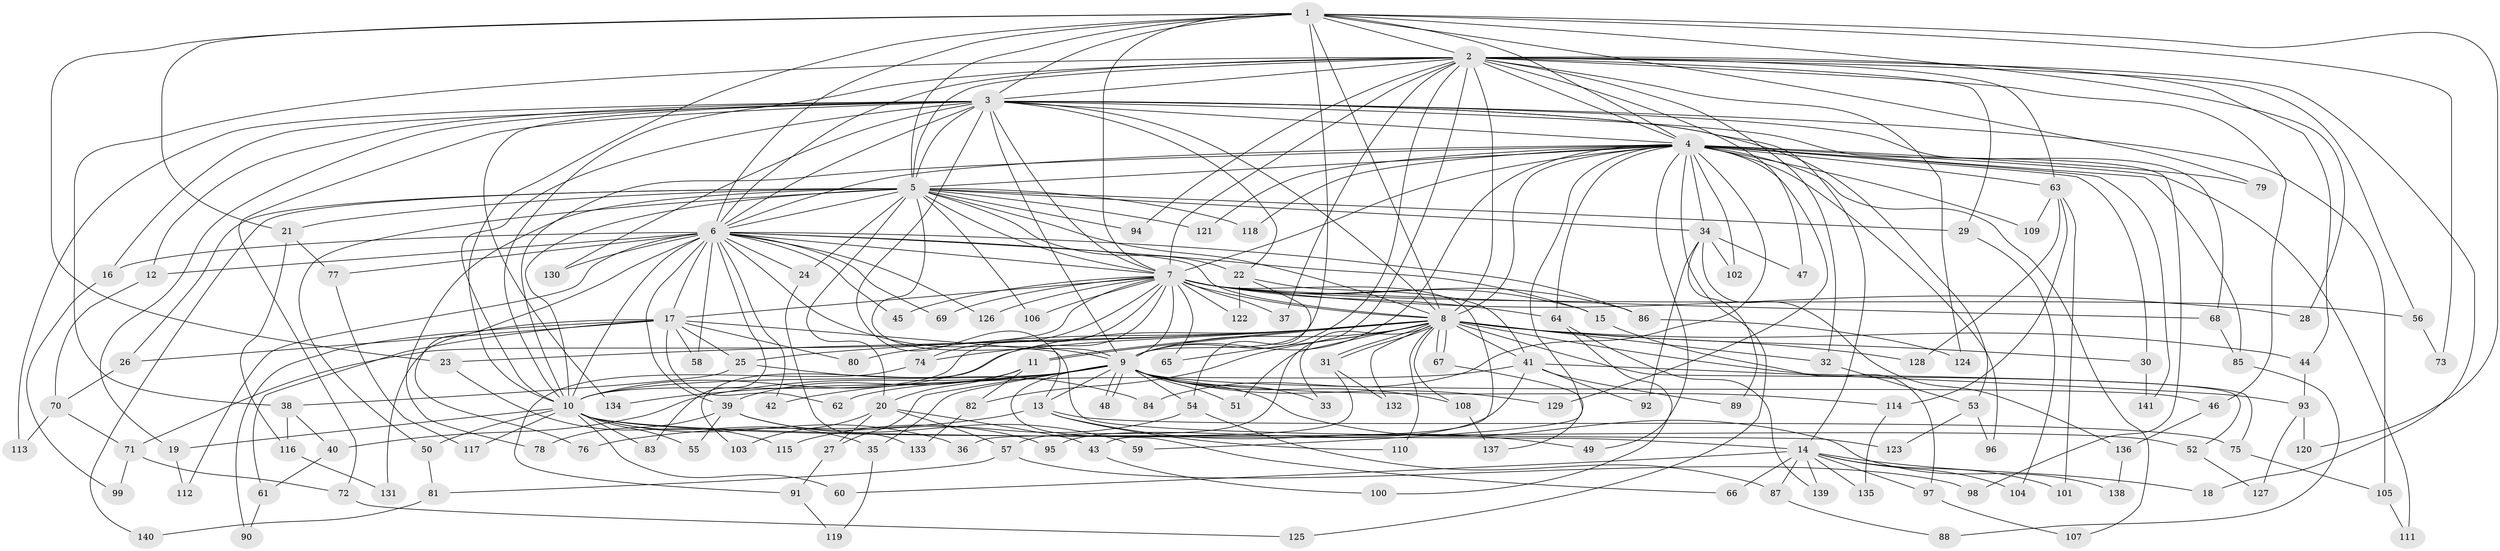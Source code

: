 // coarse degree distribution, {36: 0.01020408163265306, 28: 0.01020408163265306, 29: 0.01020408163265306, 2: 0.5408163265306123, 3: 0.19387755102040816, 1: 0.09183673469387756, 6: 0.02040816326530612, 7: 0.01020408163265306, 8: 0.01020408163265306, 4: 0.061224489795918366, 5: 0.02040816326530612, 9: 0.01020408163265306, 21: 0.01020408163265306}
// Generated by graph-tools (version 1.1) at 2025/48/03/04/25 21:48:08]
// undirected, 141 vertices, 307 edges
graph export_dot {
graph [start="1"]
  node [color=gray90,style=filled];
  1;
  2;
  3;
  4;
  5;
  6;
  7;
  8;
  9;
  10;
  11;
  12;
  13;
  14;
  15;
  16;
  17;
  18;
  19;
  20;
  21;
  22;
  23;
  24;
  25;
  26;
  27;
  28;
  29;
  30;
  31;
  32;
  33;
  34;
  35;
  36;
  37;
  38;
  39;
  40;
  41;
  42;
  43;
  44;
  45;
  46;
  47;
  48;
  49;
  50;
  51;
  52;
  53;
  54;
  55;
  56;
  57;
  58;
  59;
  60;
  61;
  62;
  63;
  64;
  65;
  66;
  67;
  68;
  69;
  70;
  71;
  72;
  73;
  74;
  75;
  76;
  77;
  78;
  79;
  80;
  81;
  82;
  83;
  84;
  85;
  86;
  87;
  88;
  89;
  90;
  91;
  92;
  93;
  94;
  95;
  96;
  97;
  98;
  99;
  100;
  101;
  102;
  103;
  104;
  105;
  106;
  107;
  108;
  109;
  110;
  111;
  112;
  113;
  114;
  115;
  116;
  117;
  118;
  119;
  120;
  121;
  122;
  123;
  124;
  125;
  126;
  127;
  128;
  129;
  130;
  131;
  132;
  133;
  134;
  135;
  136;
  137;
  138;
  139;
  140;
  141;
  1 -- 2;
  1 -- 3;
  1 -- 4;
  1 -- 5;
  1 -- 6;
  1 -- 7;
  1 -- 8;
  1 -- 9;
  1 -- 10;
  1 -- 21;
  1 -- 23;
  1 -- 28;
  1 -- 73;
  1 -- 79;
  1 -- 120;
  2 -- 3;
  2 -- 4;
  2 -- 5;
  2 -- 6;
  2 -- 7;
  2 -- 8;
  2 -- 9;
  2 -- 10;
  2 -- 18;
  2 -- 29;
  2 -- 32;
  2 -- 37;
  2 -- 38;
  2 -- 44;
  2 -- 46;
  2 -- 47;
  2 -- 56;
  2 -- 57;
  2 -- 63;
  2 -- 94;
  2 -- 124;
  3 -- 4;
  3 -- 5;
  3 -- 6;
  3 -- 7;
  3 -- 8;
  3 -- 9;
  3 -- 10;
  3 -- 12;
  3 -- 13;
  3 -- 14;
  3 -- 16;
  3 -- 19;
  3 -- 22;
  3 -- 53;
  3 -- 68;
  3 -- 72;
  3 -- 98;
  3 -- 105;
  3 -- 113;
  3 -- 130;
  3 -- 134;
  4 -- 5;
  4 -- 6;
  4 -- 7;
  4 -- 8;
  4 -- 9;
  4 -- 10;
  4 -- 30;
  4 -- 34;
  4 -- 49;
  4 -- 59;
  4 -- 63;
  4 -- 64;
  4 -- 79;
  4 -- 84;
  4 -- 85;
  4 -- 96;
  4 -- 102;
  4 -- 107;
  4 -- 109;
  4 -- 111;
  4 -- 118;
  4 -- 121;
  4 -- 125;
  4 -- 129;
  4 -- 141;
  5 -- 6;
  5 -- 7;
  5 -- 8;
  5 -- 9;
  5 -- 10;
  5 -- 20;
  5 -- 21;
  5 -- 22;
  5 -- 24;
  5 -- 26;
  5 -- 29;
  5 -- 34;
  5 -- 50;
  5 -- 78;
  5 -- 94;
  5 -- 106;
  5 -- 118;
  5 -- 121;
  5 -- 140;
  6 -- 7;
  6 -- 8;
  6 -- 9;
  6 -- 10;
  6 -- 12;
  6 -- 15;
  6 -- 16;
  6 -- 17;
  6 -- 24;
  6 -- 39;
  6 -- 42;
  6 -- 45;
  6 -- 58;
  6 -- 69;
  6 -- 76;
  6 -- 77;
  6 -- 83;
  6 -- 86;
  6 -- 112;
  6 -- 126;
  6 -- 130;
  7 -- 8;
  7 -- 9;
  7 -- 10;
  7 -- 15;
  7 -- 17;
  7 -- 28;
  7 -- 37;
  7 -- 43;
  7 -- 45;
  7 -- 56;
  7 -- 64;
  7 -- 65;
  7 -- 68;
  7 -- 69;
  7 -- 71;
  7 -- 74;
  7 -- 86;
  7 -- 103;
  7 -- 106;
  7 -- 122;
  7 -- 126;
  8 -- 9;
  8 -- 10;
  8 -- 11;
  8 -- 11;
  8 -- 23;
  8 -- 25;
  8 -- 30;
  8 -- 31;
  8 -- 31;
  8 -- 32;
  8 -- 33;
  8 -- 41;
  8 -- 44;
  8 -- 51;
  8 -- 52;
  8 -- 65;
  8 -- 67;
  8 -- 67;
  8 -- 74;
  8 -- 75;
  8 -- 80;
  8 -- 82;
  8 -- 108;
  8 -- 110;
  8 -- 128;
  8 -- 132;
  9 -- 10;
  9 -- 13;
  9 -- 27;
  9 -- 33;
  9 -- 35;
  9 -- 40;
  9 -- 42;
  9 -- 46;
  9 -- 48;
  9 -- 48;
  9 -- 51;
  9 -- 54;
  9 -- 66;
  9 -- 108;
  9 -- 114;
  9 -- 129;
  9 -- 134;
  9 -- 138;
  10 -- 14;
  10 -- 19;
  10 -- 35;
  10 -- 36;
  10 -- 50;
  10 -- 52;
  10 -- 55;
  10 -- 60;
  10 -- 83;
  10 -- 117;
  11 -- 20;
  11 -- 39;
  11 -- 82;
  12 -- 70;
  13 -- 49;
  13 -- 75;
  13 -- 76;
  13 -- 110;
  14 -- 18;
  14 -- 60;
  14 -- 66;
  14 -- 87;
  14 -- 97;
  14 -- 101;
  14 -- 104;
  14 -- 135;
  14 -- 139;
  15 -- 97;
  16 -- 99;
  17 -- 25;
  17 -- 26;
  17 -- 58;
  17 -- 61;
  17 -- 62;
  17 -- 80;
  17 -- 90;
  17 -- 123;
  17 -- 131;
  19 -- 112;
  20 -- 27;
  20 -- 43;
  20 -- 57;
  20 -- 103;
  21 -- 77;
  21 -- 116;
  22 -- 41;
  22 -- 54;
  22 -- 122;
  23 -- 115;
  24 -- 133;
  25 -- 38;
  25 -- 84;
  26 -- 70;
  27 -- 91;
  29 -- 104;
  30 -- 141;
  31 -- 36;
  31 -- 132;
  32 -- 53;
  34 -- 47;
  34 -- 89;
  34 -- 92;
  34 -- 102;
  34 -- 136;
  35 -- 119;
  38 -- 40;
  38 -- 116;
  39 -- 55;
  39 -- 59;
  39 -- 78;
  39 -- 95;
  40 -- 61;
  41 -- 62;
  41 -- 89;
  41 -- 92;
  41 -- 93;
  41 -- 95;
  43 -- 100;
  44 -- 93;
  46 -- 136;
  50 -- 81;
  52 -- 127;
  53 -- 96;
  53 -- 123;
  54 -- 87;
  54 -- 115;
  56 -- 73;
  57 -- 81;
  57 -- 98;
  61 -- 90;
  63 -- 101;
  63 -- 109;
  63 -- 114;
  63 -- 128;
  64 -- 100;
  64 -- 139;
  67 -- 137;
  68 -- 85;
  70 -- 71;
  70 -- 113;
  71 -- 72;
  71 -- 99;
  72 -- 125;
  74 -- 91;
  75 -- 105;
  77 -- 117;
  81 -- 140;
  82 -- 133;
  85 -- 88;
  86 -- 124;
  87 -- 88;
  91 -- 119;
  93 -- 120;
  93 -- 127;
  97 -- 107;
  105 -- 111;
  108 -- 137;
  114 -- 135;
  116 -- 131;
  136 -- 138;
}
